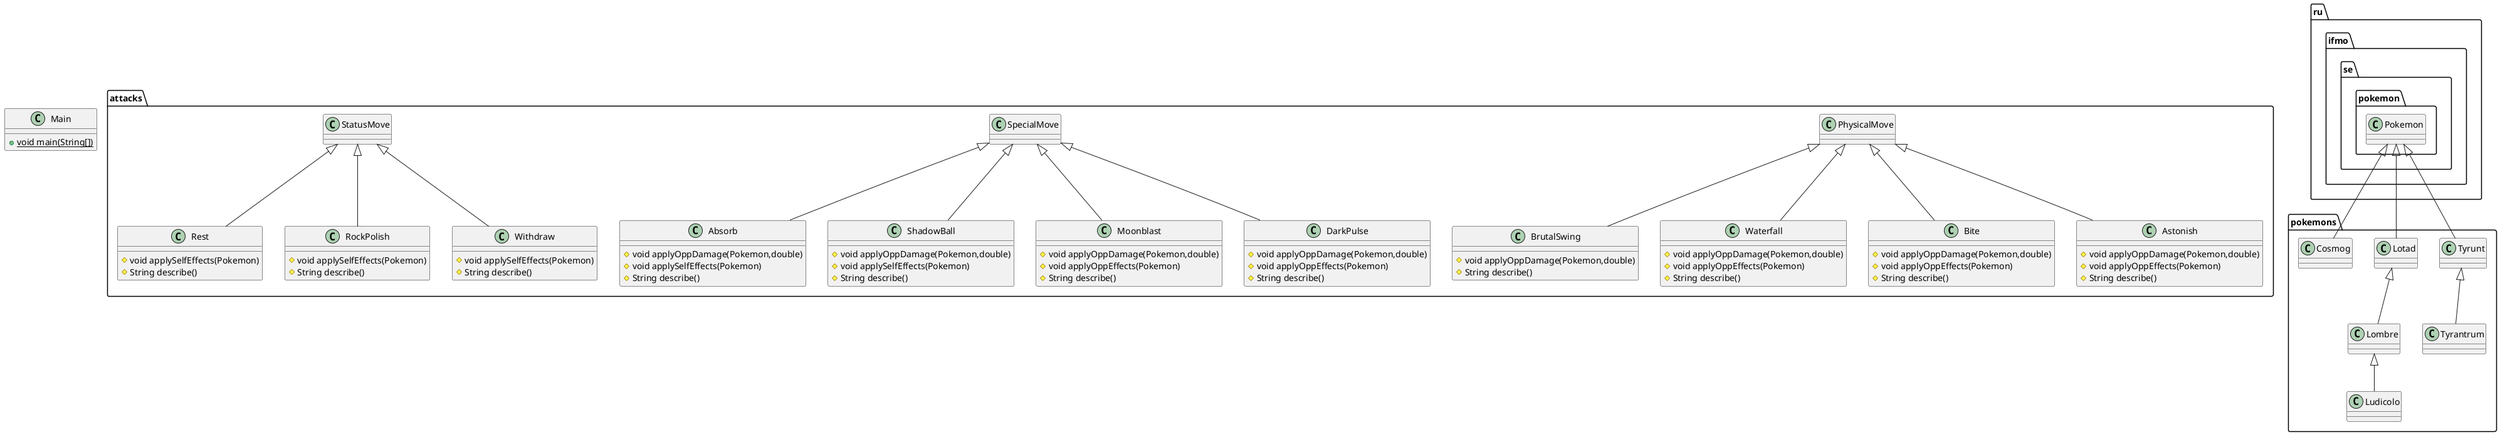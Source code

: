 @startuml
class attacks.BrutalSwing {
# void applyOppDamage(Pokemon,double)
# String describe()
}
class attacks.Waterfall {
# void applyOppDamage(Pokemon,double)
# void applyOppEffects(Pokemon)
# String describe()
}
class pokemons.Tyrunt {
}
class pokemons.Lotad {
}
class Main {
+ {static} void main(String[])
}
class attacks.Absorb {
# void applyOppDamage(Pokemon,double)
# void applySelfEffects(Pokemon)
# String describe()
}
class attacks.Bite {
# void applyOppDamage(Pokemon,double)
# void applyOppEffects(Pokemon)
# String describe()
}
class attacks.ShadowBall {
# void applyOppDamage(Pokemon,double)
# void applySelfEffects(Pokemon)
# String describe()
}
class attacks.Astonish {
# void applyOppDamage(Pokemon,double)
# void applyOppEffects(Pokemon)
# String describe()
}
class pokemons.Cosmog {
}
class attacks.Rest {
# void applySelfEffects(Pokemon)
# String describe()
}
class pokemons.Lombre {
}
class pokemons.Tyrantrum {
}
class attacks.RockPolish {
# void applySelfEffects(Pokemon)
# String describe()
}
class attacks.Moonblast {
# void applyOppDamage(Pokemon,double)
# void applyOppEffects(Pokemon)
# String describe()
}
class attacks.Withdraw {
# void applySelfEffects(Pokemon)
# String describe()
}
class attacks.DarkPulse {
# void applyOppDamage(Pokemon,double)
# void applyOppEffects(Pokemon)
# String describe()
}
class pokemons.Ludicolo {
}


attacks.PhysicalMove <|-- attacks.BrutalSwing
attacks.PhysicalMove <|-- attacks.Waterfall
ru.ifmo.se.pokemon.Pokemon <|-- pokemons.Tyrunt
ru.ifmo.se.pokemon.Pokemon <|-- pokemons.Lotad
attacks.SpecialMove <|-- attacks.Absorb
attacks.PhysicalMove <|-- attacks.Bite
attacks.SpecialMove <|-- attacks.ShadowBall
attacks.PhysicalMove <|-- attacks.Astonish
ru.ifmo.se.pokemon.Pokemon <|-- pokemons.Cosmog
attacks.StatusMove <|-- attacks.Rest
pokemons.Lotad <|-- pokemons.Lombre
pokemons.Tyrunt <|-- pokemons.Tyrantrum
attacks.StatusMove <|-- attacks.RockPolish
attacks.SpecialMove <|-- attacks.Moonblast
attacks.StatusMove <|-- attacks.Withdraw
attacks.SpecialMove <|-- attacks.DarkPulse
pokemons.Lombre <|-- pokemons.Ludicolo
@enduml